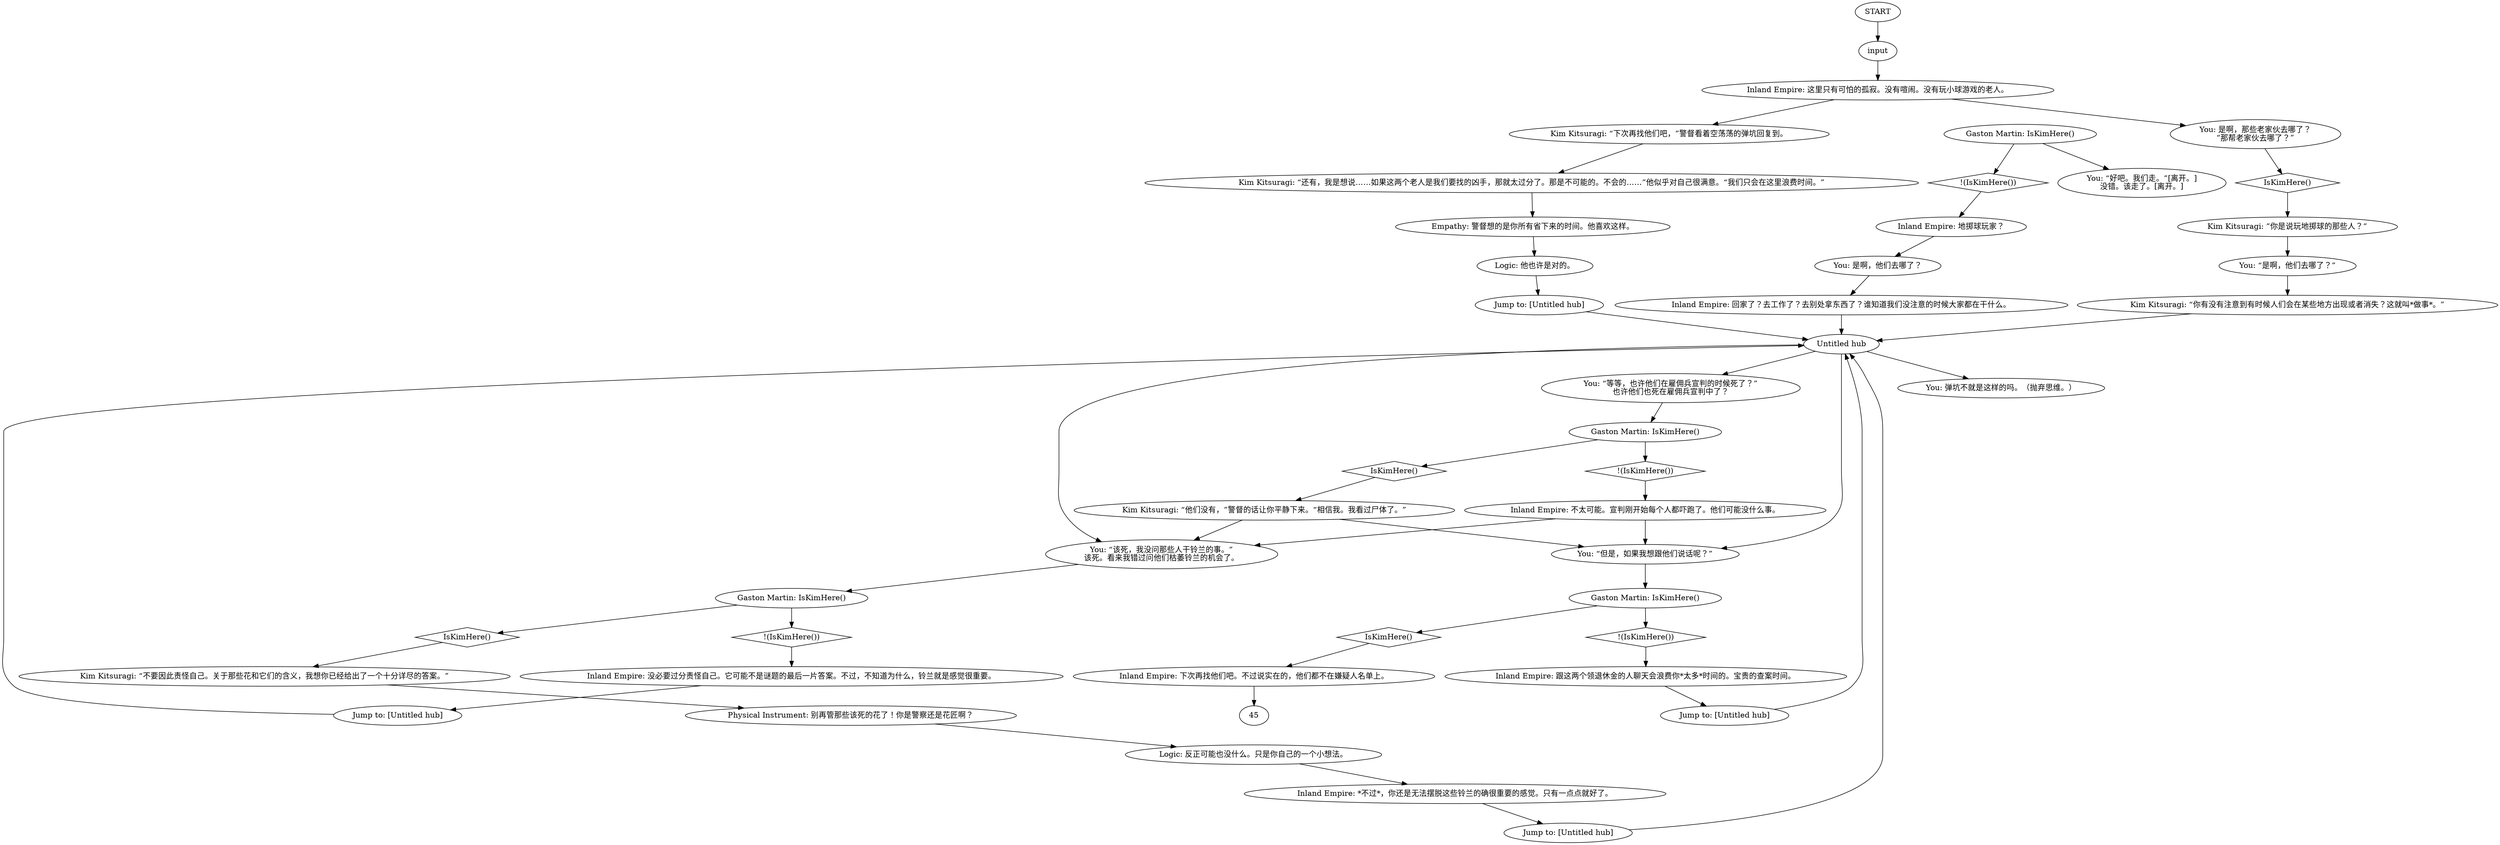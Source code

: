 # PLAZA ORB / neither man clicked
# An orb to appear on the fifth day (or after triubnal) and address the disappearance of the pétanquista, if the player hasn't talked to either of them.
# ==================================================
digraph G {
	  0 [label="START"];
	  1 [label="input"];
	  2 [label="Jump to: [Untitled hub]"];
	  3 [label="Inland Empire: 没必要过分责怪自己。它可能不是谜题的最后一片答案。不过，不知道为什么，铃兰就是感觉很重要。"];
	  4 [label="Untitled hub"];
	  5 [label="Inland Empire: 地掷球玩家？"];
	  6 [label="You: “等等，也许他们在雇佣兵宣判的时候死了？”\n也许他们也死在雇佣兵宣判中了？"];
	  7 [label="Kim Kitsuragi: “还有，我是想说……如果这两个老人是我们要找的凶手，那就太过分了。那是不可能的。不会的……”他似乎对自己很满意。“我们只会在这里浪费时间。”"];
	  8 [label="Gaston Martin: IsKimHere()"];
	  9 [label="IsKimHere()", shape=diamond];
	  10 [label="!(IsKimHere())", shape=diamond];
	  11 [label="You: “该死，我没问那些人干铃兰的事。”\n该死。看来我错过问他们枯萎铃兰的机会了。"];
	  12 [label="Jump to: [Untitled hub]"];
	  13 [label="You: “但是，如果我想跟他们说话呢？”"];
	  14 [label="Empathy: 警督想的是你所有省下来的时间。他喜欢这样。"];
	  15 [label="Inland Empire: 这里只有可怕的孤寂。没有喧闹。没有玩小球游戏的老人。"];
	  16 [label="Inland Empire: *不过*，你还是无法摆脱这些铃兰的确很重要的感觉。只有一点点就好了。"];
	  17 [label="Jump to: [Untitled hub]"];
	  18 [label="Logic: 反正可能也没什么。只是你自己的一个小想法。"];
	  19 [label="You: 是啊，他们去哪了？"];
	  20 [label="Kim Kitsuragi: “他们没有，”警督的话让你平静下来。“相信我。我看过尸体了。”"];
	  21 [label="Logic: 他也许是对的。"];
	  22 [label="Kim Kitsuragi: “不要因此责怪自己。关于那些花和它们的含义，我想你已经给出了一个十分详尽的答案。”"];
	  23 [label="Physical Instrument: 别再管那些该死的花了！你是警察还是花匠啊？"];
	  24 [label="Kim Kitsuragi: ”你是说玩地掷球的那些人？”"];
	  25 [label="Inland Empire: 回家了？去工作了？去别处拿东西了？谁知道我们没注意的时候大家都在干什么。"];
	  26 [label="You: “是啊，他们去哪了？”"];
	  27 [label="Gaston Martin: IsKimHere()"];
	  28 [label="IsKimHere()", shape=diamond];
	  29 [label="!(IsKimHere())", shape=diamond];
	  30 [label="Kim Kitsuragi: “你有没有注意到有时候人们会在某些地方出现或者消失？这就叫*做事*。”"];
	  31 [label="Jump to: [Untitled hub]"];
	  32 [label="Inland Empire: 不太可能。宣判刚开始每个人都吓跑了。他们可能没什么事。"];
	  33 [label="Gaston Martin: IsKimHere()"];
	  34 [label="IsKimHere()", shape=diamond];
	  35 [label="!(IsKimHere())", shape=diamond];
	  36 [label="You: 是啊，那些老家伙去哪了？\n“那帮老家伙去哪了？”"];
	  37 [label="Gaston Martin: IsKimHere()"];
	  38 [label="IsKimHere()", shape=diamond];
	  39 [label="!(IsKimHere())", shape=diamond];
	  40 [label="You: “好吧。我们走。”[离开。]\n没错。该走了。[离开。]"];
	  41 [label="You: 弹坑不就是这样的吗。（抛弃思维。）"];
	  42 [label="Kim Kitsuragi: “下次再找他们吧，”警督看着空荡荡的弹坑回复到。"];
	  43 [label="Inland Empire: 下次再找他们吧。不过说实在的，他们都不在嫌疑人名单上。"];
	  44 [label="Inland Empire: 跟这两个领退休金的人聊天会浪费你*太多*时间的。宝贵的查案时间。"];
	  0 -> 1
	  1 -> 15
	  2 -> 4
	  3 -> 31
	  4 -> 41
	  4 -> 11
	  4 -> 13
	  4 -> 6
	  5 -> 19
	  6 -> 27
	  7 -> 14
	  8 -> 9
	  8 -> 10
	  9 -> 22
	  10 -> 3
	  11 -> 8
	  12 -> 4
	  13 -> 33
	  14 -> 21
	  15 -> 42
	  15 -> 36
	  16 -> 17
	  17 -> 4
	  18 -> 16
	  19 -> 25
	  20 -> 11
	  20 -> 13
	  21 -> 2
	  22 -> 23
	  23 -> 18
	  24 -> 26
	  25 -> 4
	  26 -> 30
	  27 -> 28
	  27 -> 29
	  28 -> 20
	  29 -> 32
	  30 -> 4
	  31 -> 4
	  32 -> 11
	  32 -> 13
	  33 -> 34
	  33 -> 35
	  34 -> 43
	  35 -> 44
	  36 -> 38
	  37 -> 40
	  37 -> 39
	  38 -> 24
	  39 -> 5
	  42 -> 7
	  43 -> 45
	  44 -> 12
}


